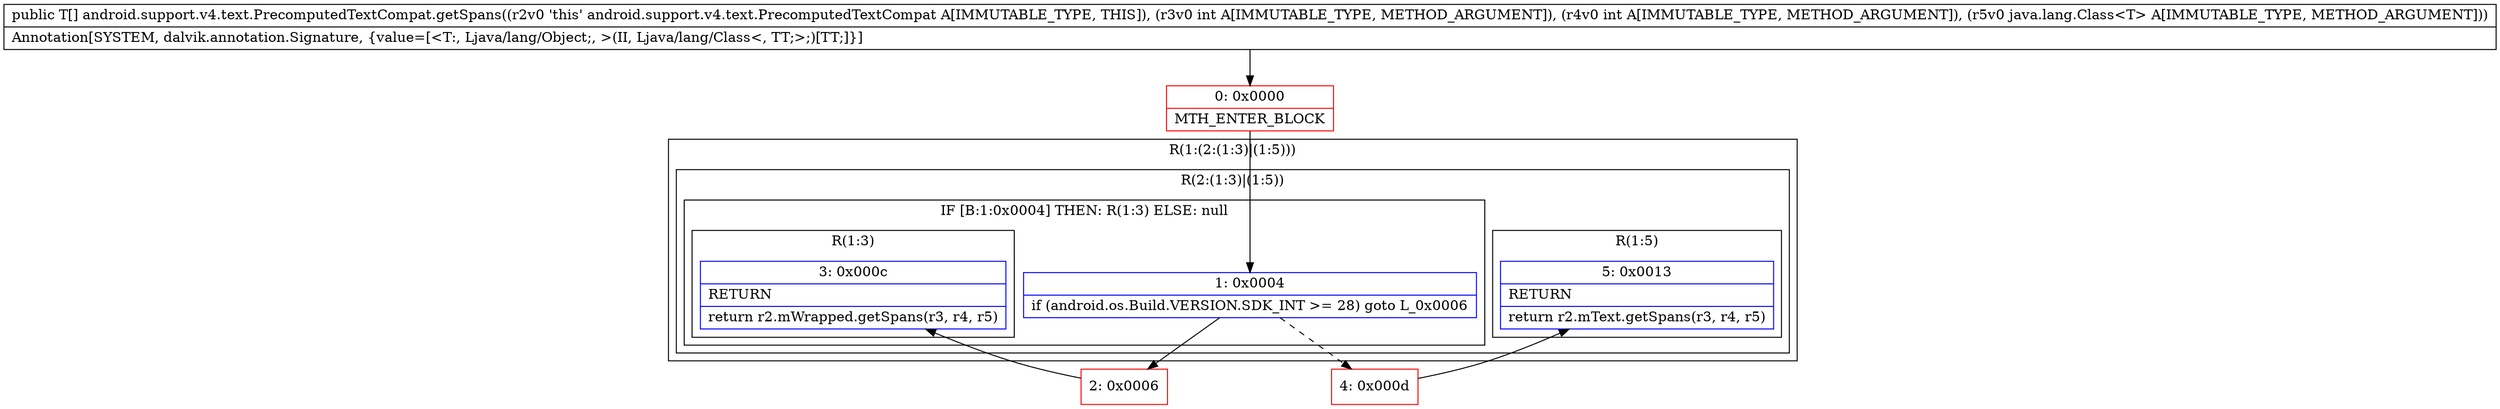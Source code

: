 digraph "CFG forandroid.support.v4.text.PrecomputedTextCompat.getSpans(IILjava\/lang\/Class;)[Ljava\/lang\/Object;" {
subgraph cluster_Region_1489183197 {
label = "R(1:(2:(1:3)|(1:5)))";
node [shape=record,color=blue];
subgraph cluster_Region_1348616102 {
label = "R(2:(1:3)|(1:5))";
node [shape=record,color=blue];
subgraph cluster_IfRegion_1404925581 {
label = "IF [B:1:0x0004] THEN: R(1:3) ELSE: null";
node [shape=record,color=blue];
Node_1 [shape=record,label="{1\:\ 0x0004|if (android.os.Build.VERSION.SDK_INT \>= 28) goto L_0x0006\l}"];
subgraph cluster_Region_1253710051 {
label = "R(1:3)";
node [shape=record,color=blue];
Node_3 [shape=record,label="{3\:\ 0x000c|RETURN\l|return r2.mWrapped.getSpans(r3, r4, r5)\l}"];
}
}
subgraph cluster_Region_196478368 {
label = "R(1:5)";
node [shape=record,color=blue];
Node_5 [shape=record,label="{5\:\ 0x0013|RETURN\l|return r2.mText.getSpans(r3, r4, r5)\l}"];
}
}
}
Node_0 [shape=record,color=red,label="{0\:\ 0x0000|MTH_ENTER_BLOCK\l}"];
Node_2 [shape=record,color=red,label="{2\:\ 0x0006}"];
Node_4 [shape=record,color=red,label="{4\:\ 0x000d}"];
MethodNode[shape=record,label="{public T[] android.support.v4.text.PrecomputedTextCompat.getSpans((r2v0 'this' android.support.v4.text.PrecomputedTextCompat A[IMMUTABLE_TYPE, THIS]), (r3v0 int A[IMMUTABLE_TYPE, METHOD_ARGUMENT]), (r4v0 int A[IMMUTABLE_TYPE, METHOD_ARGUMENT]), (r5v0 java.lang.Class\<T\> A[IMMUTABLE_TYPE, METHOD_ARGUMENT]))  | Annotation[SYSTEM, dalvik.annotation.Signature, \{value=[\<T:, Ljava\/lang\/Object;, \>(II, Ljava\/lang\/Class\<, TT;\>;)[TT;]\}]\l}"];
MethodNode -> Node_0;
Node_1 -> Node_2;
Node_1 -> Node_4[style=dashed];
Node_0 -> Node_1;
Node_2 -> Node_3;
Node_4 -> Node_5;
}

